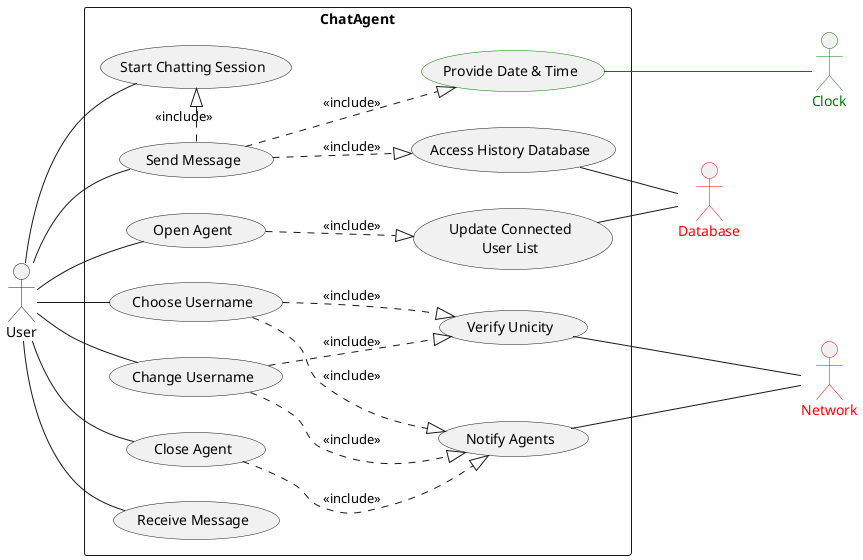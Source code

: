 @startuml usecase
left to right direction
:User: as user
    :Network: as network #line:red;text:red
    :Database: as db #line:red;text:red
    :Clock: as clock #line:green;text:green
rectangle ChatAgent{

 user--(Open Agent)
 user--(Close Agent)
 user--(Change Username)
 user--(Choose Username)
 user--(Start Chatting Session)

(Notify Agents)---network
(Verify Unicity)---network
(Update Connected\nUser List)-db
(Access History Database)--db
 
 (Provide Date & Time) #line:green
 (Provide Date & Time)---clock #green

 user--(Send Message)
 user--(Receive Message)
 
 (Close Agent)..|>(Notify Agents) : <<include>>

 (Start Chatting Session)<|.(Send Message) : <<include>>
 (Send Message)..|>(Access History Database) : <<include>>
 (Send Message)..|>(Provide Date & Time) : <<include>>

 (Open Agent)..|>(Update Connected\nUser List) : <<include>>
 (Change Username)..|>(Notify Agents) : <<include>>
 (Choose Username)..|>(Notify Agents) : <<include>>
 (Choose Username)..|>(Verify Unicity) : <<include>>
 (Change Username)..|>(Verify Unicity) : <<include>>

}
@enduml